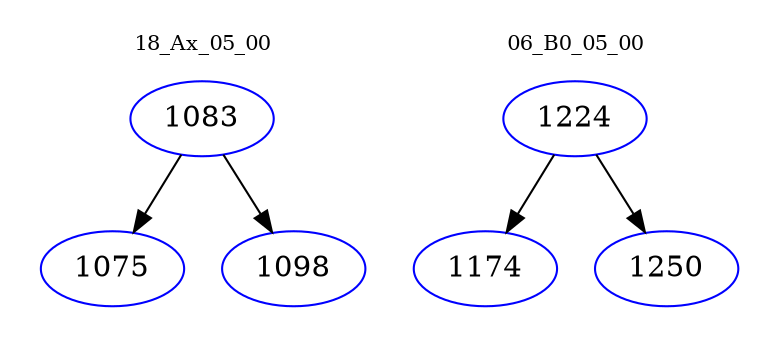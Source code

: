 digraph{
subgraph cluster_0 {
color = white
label = "18_Ax_05_00";
fontsize=10;
T0_1083 [label="1083", color="blue"]
T0_1083 -> T0_1075 [color="black"]
T0_1075 [label="1075", color="blue"]
T0_1083 -> T0_1098 [color="black"]
T0_1098 [label="1098", color="blue"]
}
subgraph cluster_1 {
color = white
label = "06_B0_05_00";
fontsize=10;
T1_1224 [label="1224", color="blue"]
T1_1224 -> T1_1174 [color="black"]
T1_1174 [label="1174", color="blue"]
T1_1224 -> T1_1250 [color="black"]
T1_1250 [label="1250", color="blue"]
}
}

